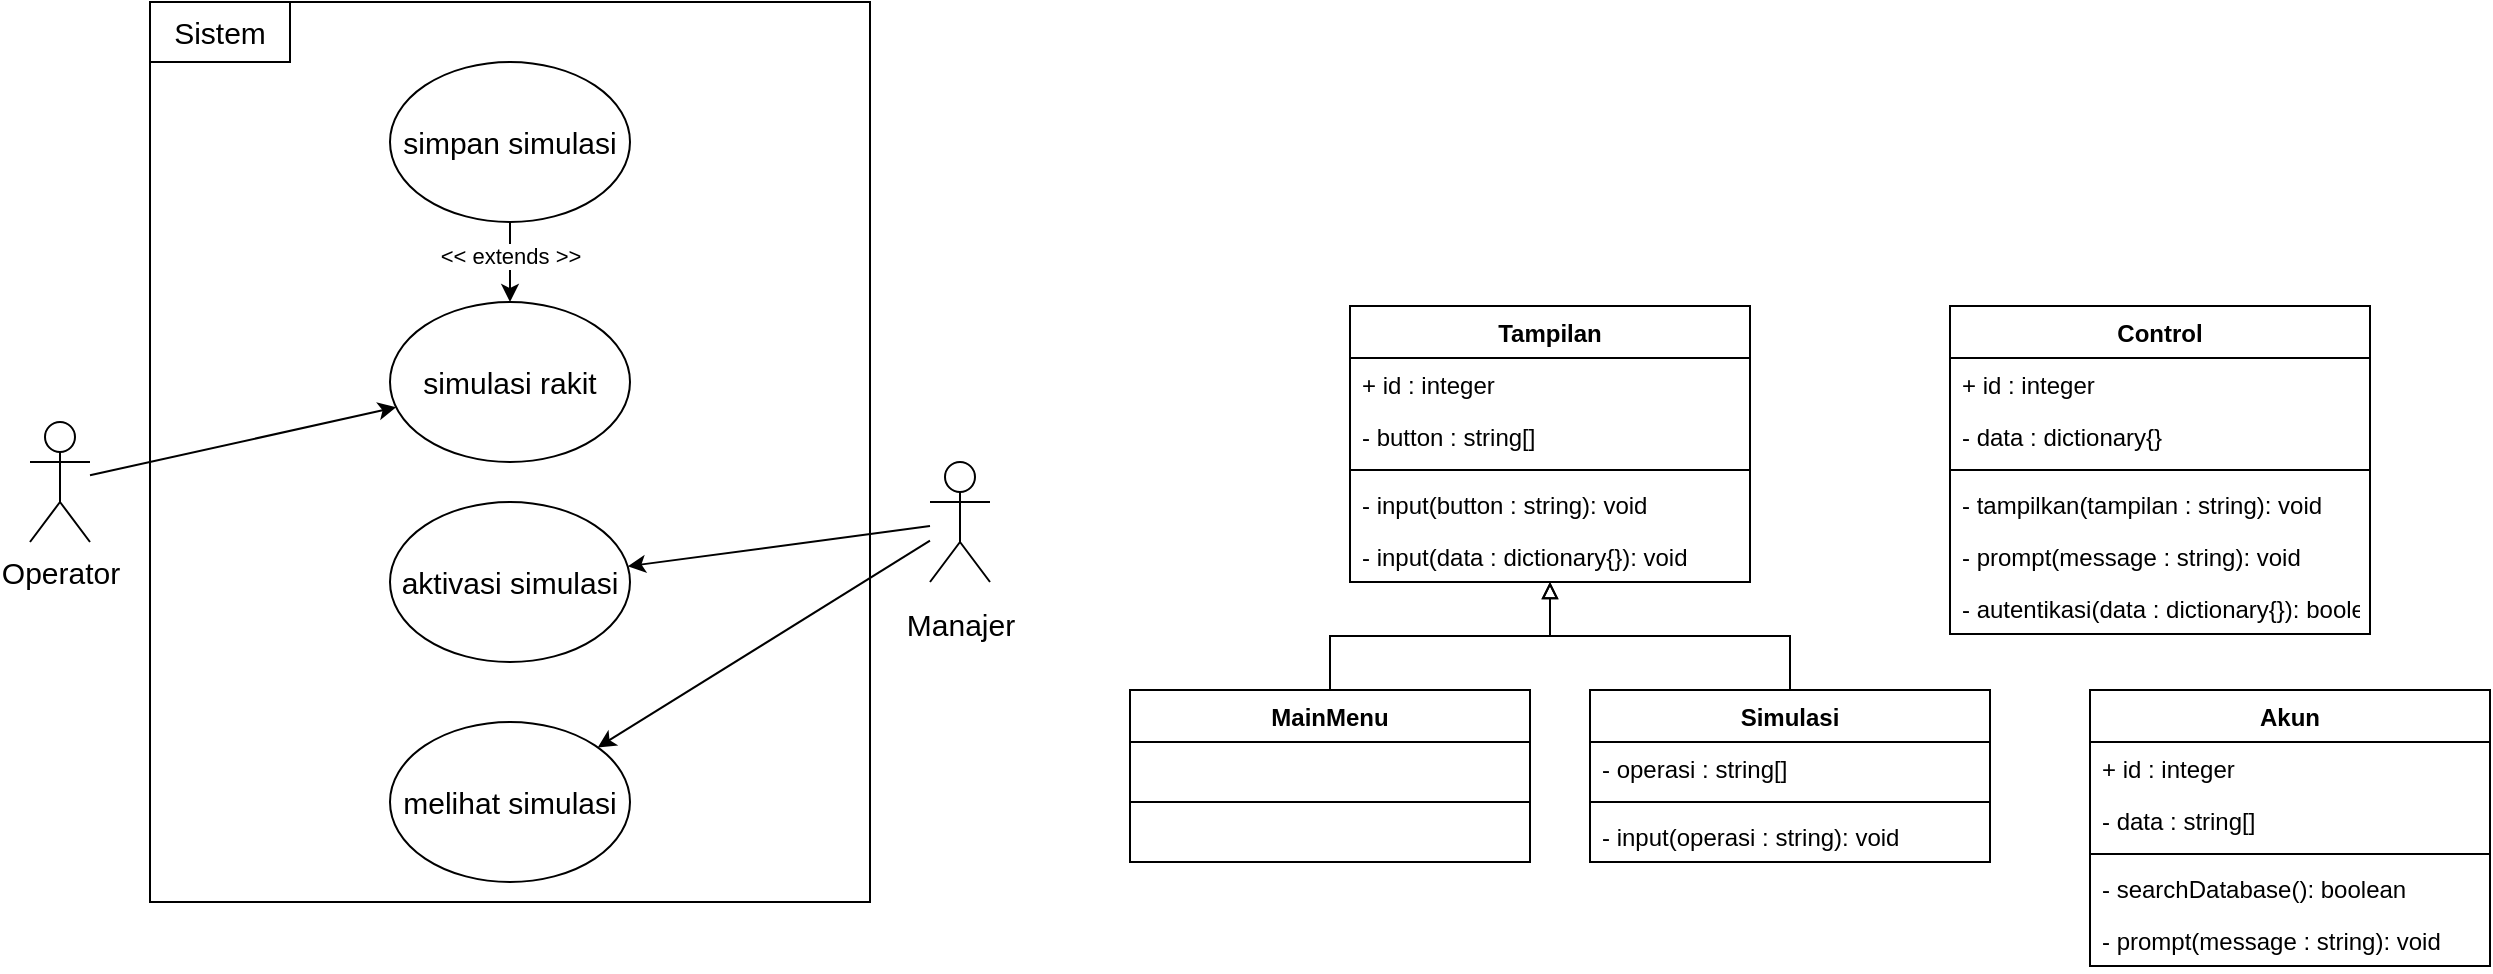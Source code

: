 <mxfile version="18.0.2" type="github">
  <diagram id="OVNMd3PdcIqIwlq-xQlQ" name="Page-1">
    <mxGraphModel dx="981" dy="503" grid="1" gridSize="10" guides="1" tooltips="1" connect="1" arrows="1" fold="1" page="1" pageScale="1" pageWidth="850" pageHeight="1100" math="0" shadow="0">
      <root>
        <mxCell id="0" />
        <mxCell id="1" parent="0" />
        <mxCell id="I7-SmjnGdA30WgPTXOM0-21" value="" style="rounded=0;whiteSpace=wrap;html=1;fontSize=15;" parent="1" vertex="1">
          <mxGeometry x="160" y="20" width="360" height="450" as="geometry" />
        </mxCell>
        <mxCell id="I7-SmjnGdA30WgPTXOM0-5" value="&lt;div style=&quot;font-size: 15px&quot;&gt;&lt;font style=&quot;font-size: 15px&quot;&gt;Operator&lt;/font&gt;&lt;/div&gt;" style="shape=umlActor;verticalLabelPosition=bottom;verticalAlign=top;html=1;outlineConnect=0;fontSize=21;" parent="1" vertex="1">
          <mxGeometry x="100" y="230" width="30" height="60" as="geometry" />
        </mxCell>
        <mxCell id="I7-SmjnGdA30WgPTXOM0-8" value="&lt;font style=&quot;font-size: 15px&quot;&gt;Manajer&lt;/font&gt;" style="shape=umlActor;verticalLabelPosition=bottom;verticalAlign=top;html=1;outlineConnect=0;fontSize=21;" parent="1" vertex="1">
          <mxGeometry x="550" y="250" width="30" height="60" as="geometry" />
        </mxCell>
        <mxCell id="I7-SmjnGdA30WgPTXOM0-9" value="simulasi rakit" style="ellipse;whiteSpace=wrap;html=1;fontSize=15;" parent="1" vertex="1">
          <mxGeometry x="280" y="170" width="120" height="80" as="geometry" />
        </mxCell>
        <mxCell id="I7-SmjnGdA30WgPTXOM0-11" value="aktivasi simulasi" style="ellipse;whiteSpace=wrap;html=1;fontSize=15;" parent="1" vertex="1">
          <mxGeometry x="280" y="270" width="120" height="80" as="geometry" />
        </mxCell>
        <mxCell id="I7-SmjnGdA30WgPTXOM0-15" value="melihat simulasi" style="ellipse;whiteSpace=wrap;html=1;fontSize=15;" parent="1" vertex="1">
          <mxGeometry x="280" y="380" width="120" height="80" as="geometry" />
        </mxCell>
        <mxCell id="I7-SmjnGdA30WgPTXOM0-19" value="" style="endArrow=classic;html=1;rounded=0;fontSize=15;" parent="1" source="I7-SmjnGdA30WgPTXOM0-8" target="I7-SmjnGdA30WgPTXOM0-15" edge="1">
          <mxGeometry width="50" height="50" relative="1" as="geometry">
            <mxPoint x="570" y="360" as="sourcePoint" />
            <mxPoint x="610" y="310" as="targetPoint" />
          </mxGeometry>
        </mxCell>
        <mxCell id="I7-SmjnGdA30WgPTXOM0-20" value="" style="endArrow=classic;html=1;rounded=0;fontSize=15;" parent="1" source="I7-SmjnGdA30WgPTXOM0-5" target="I7-SmjnGdA30WgPTXOM0-9" edge="1">
          <mxGeometry width="50" height="50" relative="1" as="geometry">
            <mxPoint x="495" y="290" as="sourcePoint" />
            <mxPoint x="410" y="290" as="targetPoint" />
          </mxGeometry>
        </mxCell>
        <mxCell id="I7-SmjnGdA30WgPTXOM0-22" value="" style="endArrow=classic;html=1;rounded=0;fontSize=15;" parent="1" source="I7-SmjnGdA30WgPTXOM0-8" target="I7-SmjnGdA30WgPTXOM0-11" edge="1">
          <mxGeometry width="50" height="50" relative="1" as="geometry">
            <mxPoint x="590" y="307.647" as="sourcePoint" />
            <mxPoint x="464.581" y="455.199" as="targetPoint" />
          </mxGeometry>
        </mxCell>
        <mxCell id="I7-SmjnGdA30WgPTXOM0-24" value="Sistem" style="text;html=1;strokeColor=default;fillColor=none;align=center;verticalAlign=middle;whiteSpace=wrap;rounded=0;fontSize=15;" parent="1" vertex="1">
          <mxGeometry x="160" y="20" width="70" height="30" as="geometry" />
        </mxCell>
        <mxCell id="JBaoRK8mvVFxwc0jOt1d-1" value="simpan simulasi" style="ellipse;whiteSpace=wrap;html=1;fontSize=15;" vertex="1" parent="1">
          <mxGeometry x="280" y="50" width="120" height="80" as="geometry" />
        </mxCell>
        <mxCell id="JBaoRK8mvVFxwc0jOt1d-2" value="" style="endArrow=classic;html=1;rounded=0;fontSize=15;" edge="1" parent="1" source="JBaoRK8mvVFxwc0jOt1d-1" target="I7-SmjnGdA30WgPTXOM0-9">
          <mxGeometry width="50" height="50" relative="1" as="geometry">
            <mxPoint x="140" y="266" as="sourcePoint" />
            <mxPoint x="294.291" y="224.856" as="targetPoint" />
          </mxGeometry>
        </mxCell>
        <mxCell id="JBaoRK8mvVFxwc0jOt1d-3" value="&amp;lt;&amp;lt; extends &amp;gt;&amp;gt;" style="edgeLabel;html=1;align=center;verticalAlign=middle;resizable=0;points=[];" vertex="1" connectable="0" parent="JBaoRK8mvVFxwc0jOt1d-2">
          <mxGeometry x="0.274" relative="1" as="geometry">
            <mxPoint y="-9" as="offset" />
          </mxGeometry>
        </mxCell>
        <mxCell id="JBaoRK8mvVFxwc0jOt1d-48" style="edgeStyle=orthogonalEdgeStyle;rounded=0;orthogonalLoop=1;jettySize=auto;html=1;endArrow=block;endFill=0;" edge="1" parent="1" source="JBaoRK8mvVFxwc0jOt1d-57" target="JBaoRK8mvVFxwc0jOt1d-42">
          <mxGeometry relative="1" as="geometry">
            <mxPoint x="750.034" y="364.0" as="sourcePoint" />
          </mxGeometry>
        </mxCell>
        <mxCell id="JBaoRK8mvVFxwc0jOt1d-27" value="Control" style="swimlane;fontStyle=1;align=center;verticalAlign=top;childLayout=stackLayout;horizontal=1;startSize=26;horizontalStack=0;resizeParent=1;resizeParentMax=0;resizeLast=0;collapsible=1;marginBottom=0;" vertex="1" parent="1">
          <mxGeometry x="1060" y="172" width="210" height="164" as="geometry" />
        </mxCell>
        <mxCell id="JBaoRK8mvVFxwc0jOt1d-53" value="+ id : integer" style="text;strokeColor=none;fillColor=none;align=left;verticalAlign=top;spacingLeft=4;spacingRight=4;overflow=hidden;rotatable=0;points=[[0,0.5],[1,0.5]];portConstraint=eastwest;" vertex="1" parent="JBaoRK8mvVFxwc0jOt1d-27">
          <mxGeometry y="26" width="210" height="26" as="geometry" />
        </mxCell>
        <mxCell id="JBaoRK8mvVFxwc0jOt1d-54" value="- data : dictionary{}" style="text;strokeColor=none;fillColor=none;align=left;verticalAlign=top;spacingLeft=4;spacingRight=4;overflow=hidden;rotatable=0;points=[[0,0.5],[1,0.5]];portConstraint=eastwest;" vertex="1" parent="JBaoRK8mvVFxwc0jOt1d-27">
          <mxGeometry y="52" width="210" height="26" as="geometry" />
        </mxCell>
        <mxCell id="JBaoRK8mvVFxwc0jOt1d-29" value="" style="line;strokeWidth=1;fillColor=none;align=left;verticalAlign=middle;spacingTop=-1;spacingLeft=3;spacingRight=3;rotatable=0;labelPosition=right;points=[];portConstraint=eastwest;" vertex="1" parent="JBaoRK8mvVFxwc0jOt1d-27">
          <mxGeometry y="78" width="210" height="8" as="geometry" />
        </mxCell>
        <mxCell id="JBaoRK8mvVFxwc0jOt1d-30" value="- tampilkan(tampilan : string): void" style="text;strokeColor=none;fillColor=none;align=left;verticalAlign=top;spacingLeft=4;spacingRight=4;overflow=hidden;rotatable=0;points=[[0,0.5],[1,0.5]];portConstraint=eastwest;" vertex="1" parent="JBaoRK8mvVFxwc0jOt1d-27">
          <mxGeometry y="86" width="210" height="26" as="geometry" />
        </mxCell>
        <mxCell id="JBaoRK8mvVFxwc0jOt1d-31" value="- prompt(message : string): void" style="text;strokeColor=none;fillColor=none;align=left;verticalAlign=top;spacingLeft=4;spacingRight=4;overflow=hidden;rotatable=0;points=[[0,0.5],[1,0.5]];portConstraint=eastwest;" vertex="1" parent="JBaoRK8mvVFxwc0jOt1d-27">
          <mxGeometry y="112" width="210" height="26" as="geometry" />
        </mxCell>
        <mxCell id="JBaoRK8mvVFxwc0jOt1d-52" value="- autentikasi(data : dictionary{}): boolean" style="text;strokeColor=none;fillColor=none;align=left;verticalAlign=top;spacingLeft=4;spacingRight=4;overflow=hidden;rotatable=0;points=[[0,0.5],[1,0.5]];portConstraint=eastwest;" vertex="1" parent="JBaoRK8mvVFxwc0jOt1d-27">
          <mxGeometry y="138" width="210" height="26" as="geometry" />
        </mxCell>
        <mxCell id="JBaoRK8mvVFxwc0jOt1d-32" value="Akun" style="swimlane;fontStyle=1;align=center;verticalAlign=top;childLayout=stackLayout;horizontal=1;startSize=26;horizontalStack=0;resizeParent=1;resizeParentMax=0;resizeLast=0;collapsible=1;marginBottom=0;" vertex="1" parent="1">
          <mxGeometry x="1130" y="364" width="200" height="138" as="geometry" />
        </mxCell>
        <mxCell id="JBaoRK8mvVFxwc0jOt1d-33" value="+ id : integer" style="text;strokeColor=none;fillColor=none;align=left;verticalAlign=top;spacingLeft=4;spacingRight=4;overflow=hidden;rotatable=0;points=[[0,0.5],[1,0.5]];portConstraint=eastwest;" vertex="1" parent="JBaoRK8mvVFxwc0jOt1d-32">
          <mxGeometry y="26" width="200" height="26" as="geometry" />
        </mxCell>
        <mxCell id="JBaoRK8mvVFxwc0jOt1d-55" value="- data : string[]" style="text;strokeColor=none;fillColor=none;align=left;verticalAlign=top;spacingLeft=4;spacingRight=4;overflow=hidden;rotatable=0;points=[[0,0.5],[1,0.5]];portConstraint=eastwest;" vertex="1" parent="JBaoRK8mvVFxwc0jOt1d-32">
          <mxGeometry y="52" width="200" height="26" as="geometry" />
        </mxCell>
        <mxCell id="JBaoRK8mvVFxwc0jOt1d-34" value="" style="line;strokeWidth=1;fillColor=none;align=left;verticalAlign=middle;spacingTop=-1;spacingLeft=3;spacingRight=3;rotatable=0;labelPosition=right;points=[];portConstraint=eastwest;" vertex="1" parent="JBaoRK8mvVFxwc0jOt1d-32">
          <mxGeometry y="78" width="200" height="8" as="geometry" />
        </mxCell>
        <mxCell id="JBaoRK8mvVFxwc0jOt1d-35" value="- searchDatabase(): boolean" style="text;strokeColor=none;fillColor=none;align=left;verticalAlign=top;spacingLeft=4;spacingRight=4;overflow=hidden;rotatable=0;points=[[0,0.5],[1,0.5]];portConstraint=eastwest;" vertex="1" parent="JBaoRK8mvVFxwc0jOt1d-32">
          <mxGeometry y="86" width="200" height="26" as="geometry" />
        </mxCell>
        <mxCell id="JBaoRK8mvVFxwc0jOt1d-36" value="- prompt(message : string): void" style="text;strokeColor=none;fillColor=none;align=left;verticalAlign=top;spacingLeft=4;spacingRight=4;overflow=hidden;rotatable=0;points=[[0,0.5],[1,0.5]];portConstraint=eastwest;" vertex="1" parent="JBaoRK8mvVFxwc0jOt1d-32">
          <mxGeometry y="112" width="200" height="26" as="geometry" />
        </mxCell>
        <mxCell id="JBaoRK8mvVFxwc0jOt1d-49" style="edgeStyle=orthogonalEdgeStyle;rounded=0;orthogonalLoop=1;jettySize=auto;html=1;endArrow=block;endFill=0;" edge="1" parent="1" source="JBaoRK8mvVFxwc0jOt1d-37" target="JBaoRK8mvVFxwc0jOt1d-42">
          <mxGeometry relative="1" as="geometry" />
        </mxCell>
        <mxCell id="JBaoRK8mvVFxwc0jOt1d-37" value="Simulasi" style="swimlane;fontStyle=1;align=center;verticalAlign=top;childLayout=stackLayout;horizontal=1;startSize=26;horizontalStack=0;resizeParent=1;resizeParentMax=0;resizeLast=0;collapsible=1;marginBottom=0;" vertex="1" parent="1">
          <mxGeometry x="880" y="364" width="200" height="86" as="geometry" />
        </mxCell>
        <mxCell id="JBaoRK8mvVFxwc0jOt1d-38" value="- operasi : string[]" style="text;strokeColor=none;fillColor=none;align=left;verticalAlign=top;spacingLeft=4;spacingRight=4;overflow=hidden;rotatable=0;points=[[0,0.5],[1,0.5]];portConstraint=eastwest;" vertex="1" parent="JBaoRK8mvVFxwc0jOt1d-37">
          <mxGeometry y="26" width="200" height="26" as="geometry" />
        </mxCell>
        <mxCell id="JBaoRK8mvVFxwc0jOt1d-39" value="" style="line;strokeWidth=1;fillColor=none;align=left;verticalAlign=middle;spacingTop=-1;spacingLeft=3;spacingRight=3;rotatable=0;labelPosition=right;points=[];portConstraint=eastwest;" vertex="1" parent="JBaoRK8mvVFxwc0jOt1d-37">
          <mxGeometry y="52" width="200" height="8" as="geometry" />
        </mxCell>
        <mxCell id="JBaoRK8mvVFxwc0jOt1d-40" value="- input(operasi : string): void" style="text;strokeColor=none;fillColor=none;align=left;verticalAlign=top;spacingLeft=4;spacingRight=4;overflow=hidden;rotatable=0;points=[[0,0.5],[1,0.5]];portConstraint=eastwest;" vertex="1" parent="JBaoRK8mvVFxwc0jOt1d-37">
          <mxGeometry y="60" width="200" height="26" as="geometry" />
        </mxCell>
        <mxCell id="JBaoRK8mvVFxwc0jOt1d-42" value="Tampilan" style="swimlane;fontStyle=1;align=center;verticalAlign=top;childLayout=stackLayout;horizontal=1;startSize=26;horizontalStack=0;resizeParent=1;resizeParentMax=0;resizeLast=0;collapsible=1;marginBottom=0;" vertex="1" parent="1">
          <mxGeometry x="760" y="172" width="200" height="138" as="geometry" />
        </mxCell>
        <mxCell id="JBaoRK8mvVFxwc0jOt1d-56" value="+ id : integer" style="text;strokeColor=none;fillColor=none;align=left;verticalAlign=top;spacingLeft=4;spacingRight=4;overflow=hidden;rotatable=0;points=[[0,0.5],[1,0.5]];portConstraint=eastwest;" vertex="1" parent="JBaoRK8mvVFxwc0jOt1d-42">
          <mxGeometry y="26" width="200" height="26" as="geometry" />
        </mxCell>
        <mxCell id="JBaoRK8mvVFxwc0jOt1d-43" value="- button : string[]" style="text;strokeColor=none;fillColor=none;align=left;verticalAlign=top;spacingLeft=4;spacingRight=4;overflow=hidden;rotatable=0;points=[[0,0.5],[1,0.5]];portConstraint=eastwest;" vertex="1" parent="JBaoRK8mvVFxwc0jOt1d-42">
          <mxGeometry y="52" width="200" height="26" as="geometry" />
        </mxCell>
        <mxCell id="JBaoRK8mvVFxwc0jOt1d-44" value="" style="line;strokeWidth=1;fillColor=none;align=left;verticalAlign=middle;spacingTop=-1;spacingLeft=3;spacingRight=3;rotatable=0;labelPosition=right;points=[];portConstraint=eastwest;" vertex="1" parent="JBaoRK8mvVFxwc0jOt1d-42">
          <mxGeometry y="78" width="200" height="8" as="geometry" />
        </mxCell>
        <mxCell id="JBaoRK8mvVFxwc0jOt1d-45" value="- input(button : string): void" style="text;strokeColor=none;fillColor=none;align=left;verticalAlign=top;spacingLeft=4;spacingRight=4;overflow=hidden;rotatable=0;points=[[0,0.5],[1,0.5]];portConstraint=eastwest;" vertex="1" parent="JBaoRK8mvVFxwc0jOt1d-42">
          <mxGeometry y="86" width="200" height="26" as="geometry" />
        </mxCell>
        <mxCell id="JBaoRK8mvVFxwc0jOt1d-46" value="- input(data : dictionary{}): void" style="text;strokeColor=none;fillColor=none;align=left;verticalAlign=top;spacingLeft=4;spacingRight=4;overflow=hidden;rotatable=0;points=[[0,0.5],[1,0.5]];portConstraint=eastwest;" vertex="1" parent="JBaoRK8mvVFxwc0jOt1d-42">
          <mxGeometry y="112" width="200" height="26" as="geometry" />
        </mxCell>
        <mxCell id="JBaoRK8mvVFxwc0jOt1d-57" value="MainMenu" style="swimlane;fontStyle=1;align=center;verticalAlign=top;childLayout=stackLayout;horizontal=1;startSize=26;horizontalStack=0;resizeParent=1;resizeParentMax=0;resizeLast=0;collapsible=1;marginBottom=0;" vertex="1" parent="1">
          <mxGeometry x="650" y="364" width="200" height="86" as="geometry" />
        </mxCell>
        <mxCell id="JBaoRK8mvVFxwc0jOt1d-58" value=" " style="text;strokeColor=none;fillColor=none;align=left;verticalAlign=top;spacingLeft=4;spacingRight=4;overflow=hidden;rotatable=0;points=[[0,0.5],[1,0.5]];portConstraint=eastwest;" vertex="1" parent="JBaoRK8mvVFxwc0jOt1d-57">
          <mxGeometry y="26" width="200" height="26" as="geometry" />
        </mxCell>
        <mxCell id="JBaoRK8mvVFxwc0jOt1d-59" value="" style="line;strokeWidth=1;fillColor=none;align=left;verticalAlign=middle;spacingTop=-1;spacingLeft=3;spacingRight=3;rotatable=0;labelPosition=right;points=[];portConstraint=eastwest;" vertex="1" parent="JBaoRK8mvVFxwc0jOt1d-57">
          <mxGeometry y="52" width="200" height="8" as="geometry" />
        </mxCell>
        <mxCell id="JBaoRK8mvVFxwc0jOt1d-60" value=" " style="text;strokeColor=none;fillColor=none;align=left;verticalAlign=top;spacingLeft=4;spacingRight=4;overflow=hidden;rotatable=0;points=[[0,0.5],[1,0.5]];portConstraint=eastwest;" vertex="1" parent="JBaoRK8mvVFxwc0jOt1d-57">
          <mxGeometry y="60" width="200" height="26" as="geometry" />
        </mxCell>
      </root>
    </mxGraphModel>
  </diagram>
</mxfile>
